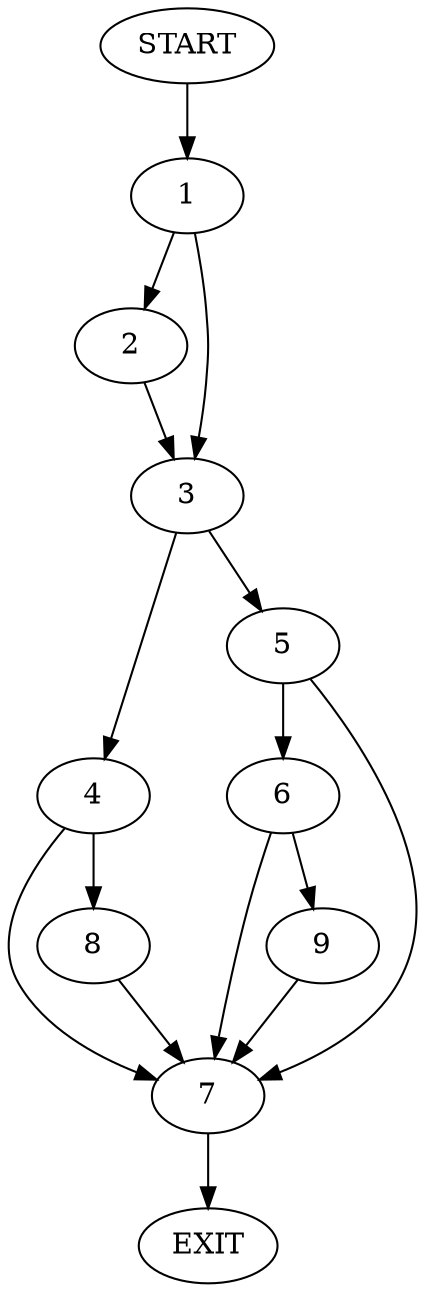 digraph {
0 [label="START"]
10 [label="EXIT"]
0 -> 1
1 -> 2
1 -> 3
3 -> 4
3 -> 5
2 -> 3
5 -> 6
5 -> 7
4 -> 8
4 -> 7
8 -> 7
7 -> 10
6 -> 9
6 -> 7
9 -> 7
}
